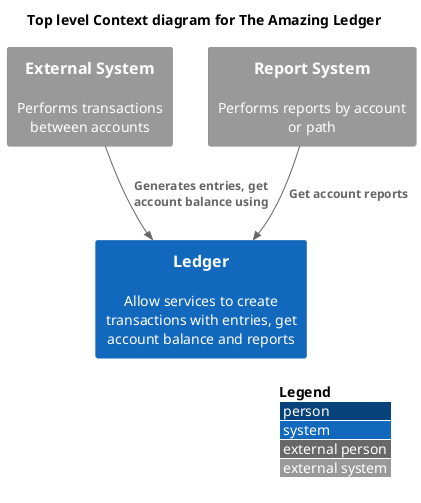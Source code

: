 @startuml
!include  <C4/C4_Context.puml>
!include <office/Users/user.puml>

LAYOUT_WITH_LEGEND()


title Top level Context diagram for The Amazing Ledger


System(Ledger, "Ledger", "Allow services to create transactions with entries, get account balance and reports")
System_Ext(3dPartyService01, "External System", "Performs transactions between accounts")
System_Ext(3dPartyService02, "Report System", "Performs reports by account or path")

Rel_D(3dPartyService01, Ledger, "Generates entries, get account balance using")
Rel_D(3dPartyService02, Ledger, "Get account reports")

@enduml